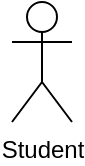 <mxfile>
    <diagram id="Z4zgQIBcTN_vYXfey6ws" name="Page-1">
        <mxGraphModel dx="106" dy="440" grid="1" gridSize="10" guides="1" tooltips="1" connect="1" arrows="1" fold="1" page="1" pageScale="1" pageWidth="850" pageHeight="1100" math="0" shadow="0">
            <root>
                <mxCell id="0"/>
                <mxCell id="1" parent="0"/>
                <mxCell id="2" value="Student" style="shape=umlActor;verticalLabelPosition=bottom;verticalAlign=top;html=1;outlineConnect=0;" vertex="1" parent="1">
                    <mxGeometry x="50" y="200" width="30" height="60" as="geometry"/>
                </mxCell>
            </root>
        </mxGraphModel>
    </diagram>
</mxfile>
